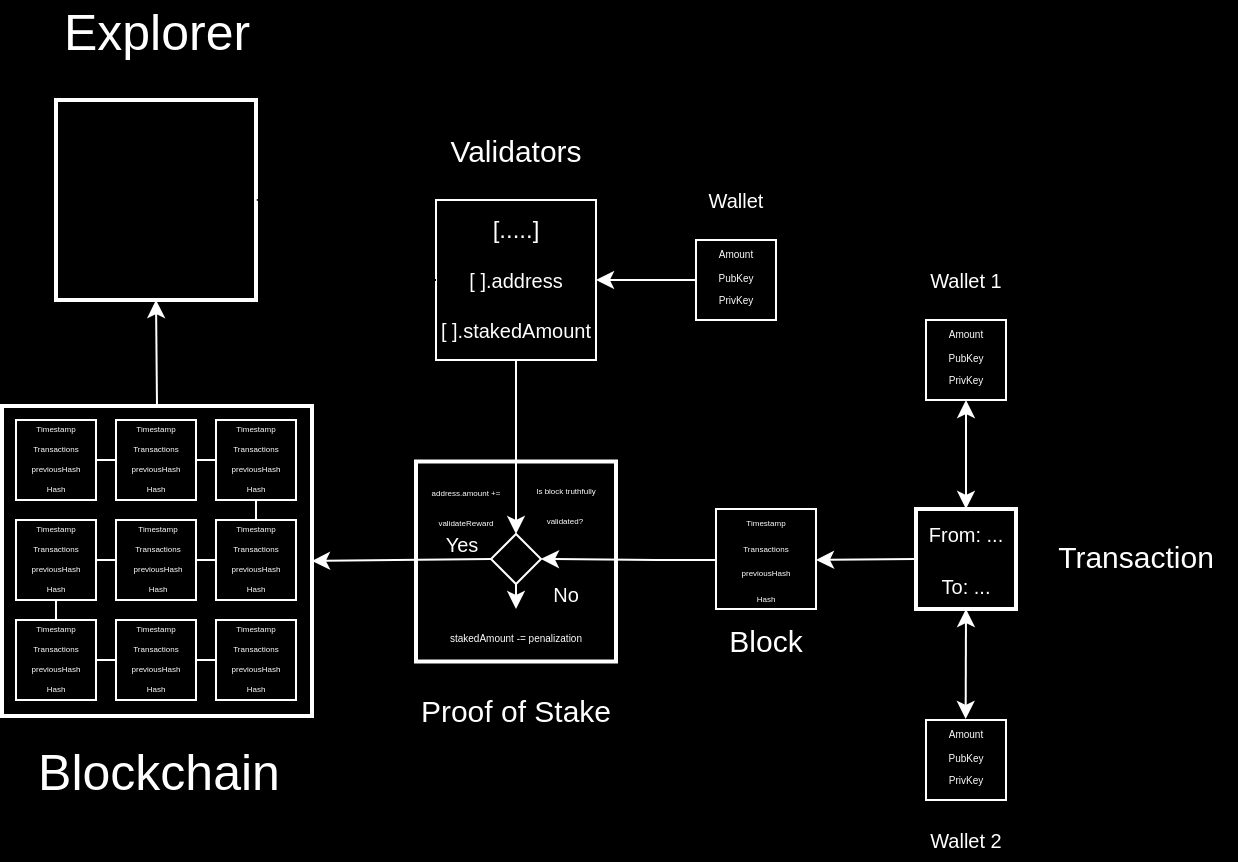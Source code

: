 <mxfile version="24.4.3" type="github">
  <diagram name="Stránka-1" id="s3hBo5GiVauqnpyUISQr">
    <mxGraphModel dx="1188" dy="654" grid="1" gridSize="10" guides="1" tooltips="1" connect="1" arrows="1" fold="1" page="1" pageScale="1" pageWidth="1500" pageHeight="1500" background="#000000" math="0" shadow="0">
      <root>
        <mxCell id="0" />
        <mxCell id="1" parent="0" />
        <mxCell id="VWce3QYt1jWBbTMA_Xj5-55" value="" style="group;strokeWidth=1;" parent="1" vertex="1" connectable="0">
          <mxGeometry x="673" y="673" width="155" height="155" as="geometry" />
        </mxCell>
        <mxCell id="5ftyIihU0jtAtuSoUZJ_-14" value="" style="whiteSpace=wrap;html=1;aspect=fixed;fillColor=#000000;strokeColor=#FFFFFF;strokeWidth=2;" parent="VWce3QYt1jWBbTMA_Xj5-55" vertex="1">
          <mxGeometry width="155" height="155" as="geometry" />
        </mxCell>
        <mxCell id="5ftyIihU0jtAtuSoUZJ_-15" value="" style="whiteSpace=wrap;html=1;aspect=fixed;fillColor=#000000;strokeColor=#FFFFFF;" parent="VWce3QYt1jWBbTMA_Xj5-55" vertex="1">
          <mxGeometry x="7" y="7" width="40" height="40" as="geometry" />
        </mxCell>
        <mxCell id="5ftyIihU0jtAtuSoUZJ_-16" value="" style="whiteSpace=wrap;html=1;aspect=fixed;fillColor=#000000;strokeColor=#FFFFFF;" parent="VWce3QYt1jWBbTMA_Xj5-55" vertex="1">
          <mxGeometry x="57" y="7" width="40" height="40" as="geometry" />
        </mxCell>
        <mxCell id="5ftyIihU0jtAtuSoUZJ_-17" value="" style="whiteSpace=wrap;html=1;aspect=fixed;fillColor=#000000;strokeColor=#FFFFFF;" parent="VWce3QYt1jWBbTMA_Xj5-55" vertex="1">
          <mxGeometry x="107" y="7" width="40" height="40" as="geometry" />
        </mxCell>
        <mxCell id="5ftyIihU0jtAtuSoUZJ_-18" value="" style="whiteSpace=wrap;html=1;aspect=fixed;fillColor=#000000;strokeColor=#FFFFFF;" parent="VWce3QYt1jWBbTMA_Xj5-55" vertex="1">
          <mxGeometry x="7" y="57" width="40" height="40" as="geometry" />
        </mxCell>
        <mxCell id="5ftyIihU0jtAtuSoUZJ_-19" value="" style="whiteSpace=wrap;html=1;aspect=fixed;fillColor=#000000;strokeColor=#FFFFFF;" parent="VWce3QYt1jWBbTMA_Xj5-55" vertex="1">
          <mxGeometry x="57" y="57" width="40" height="40" as="geometry" />
        </mxCell>
        <mxCell id="5ftyIihU0jtAtuSoUZJ_-20" value="" style="whiteSpace=wrap;html=1;aspect=fixed;fillColor=#000000;strokeColor=#FFFFFF;" parent="VWce3QYt1jWBbTMA_Xj5-55" vertex="1">
          <mxGeometry x="107" y="57" width="40" height="40" as="geometry" />
        </mxCell>
        <mxCell id="5ftyIihU0jtAtuSoUZJ_-21" value="" style="whiteSpace=wrap;html=1;aspect=fixed;fillColor=#000000;strokeColor=#FFFFFF;" parent="VWce3QYt1jWBbTMA_Xj5-55" vertex="1">
          <mxGeometry x="7" y="107" width="40" height="40" as="geometry" />
        </mxCell>
        <mxCell id="5ftyIihU0jtAtuSoUZJ_-22" value="" style="whiteSpace=wrap;html=1;aspect=fixed;fillColor=#000000;strokeColor=#FFFFFF;" parent="VWce3QYt1jWBbTMA_Xj5-55" vertex="1">
          <mxGeometry x="57" y="107" width="40" height="40" as="geometry" />
        </mxCell>
        <mxCell id="5ftyIihU0jtAtuSoUZJ_-23" value="" style="whiteSpace=wrap;html=1;aspect=fixed;fillColor=#000000;strokeColor=#FFFFFF;" parent="VWce3QYt1jWBbTMA_Xj5-55" vertex="1">
          <mxGeometry x="107" y="107" width="40" height="40" as="geometry" />
        </mxCell>
        <mxCell id="5ftyIihU0jtAtuSoUZJ_-24" value="" style="endArrow=none;html=1;rounded=0;strokeColor=#FFFFFF;entryX=0;entryY=0.5;entryDx=0;entryDy=0;exitX=1;exitY=0.5;exitDx=0;exitDy=0;" parent="VWce3QYt1jWBbTMA_Xj5-55" source="5ftyIihU0jtAtuSoUZJ_-18" target="5ftyIihU0jtAtuSoUZJ_-19" edge="1">
          <mxGeometry width="50" height="50" relative="1" as="geometry">
            <mxPoint x="27" y="87" as="sourcePoint" />
            <mxPoint x="77" y="37" as="targetPoint" />
          </mxGeometry>
        </mxCell>
        <mxCell id="5ftyIihU0jtAtuSoUZJ_-26" value="" style="endArrow=none;html=1;rounded=0;entryX=1;entryY=0.5;entryDx=0;entryDy=0;exitX=0;exitY=0.5;exitDx=0;exitDy=0;strokeColor=#FFFFFF;" parent="VWce3QYt1jWBbTMA_Xj5-55" source="5ftyIihU0jtAtuSoUZJ_-16" target="5ftyIihU0jtAtuSoUZJ_-15" edge="1">
          <mxGeometry width="50" height="50" relative="1" as="geometry">
            <mxPoint x="27" y="97" as="sourcePoint" />
            <mxPoint x="77" y="47" as="targetPoint" />
          </mxGeometry>
        </mxCell>
        <mxCell id="5ftyIihU0jtAtuSoUZJ_-27" value="" style="endArrow=none;html=1;rounded=0;entryX=1;entryY=0.5;entryDx=0;entryDy=0;exitX=0;exitY=0.5;exitDx=0;exitDy=0;strokeColor=#FFFFFF;" parent="VWce3QYt1jWBbTMA_Xj5-55" source="5ftyIihU0jtAtuSoUZJ_-17" target="5ftyIihU0jtAtuSoUZJ_-16" edge="1">
          <mxGeometry width="50" height="50" relative="1" as="geometry">
            <mxPoint x="27" y="67" as="sourcePoint" />
            <mxPoint x="77" y="17" as="targetPoint" />
          </mxGeometry>
        </mxCell>
        <mxCell id="5ftyIihU0jtAtuSoUZJ_-28" value="" style="endArrow=none;html=1;rounded=0;entryX=0.5;entryY=1;entryDx=0;entryDy=0;exitX=0.5;exitY=0;exitDx=0;exitDy=0;strokeColor=#FFFFFF;" parent="VWce3QYt1jWBbTMA_Xj5-55" source="5ftyIihU0jtAtuSoUZJ_-20" target="5ftyIihU0jtAtuSoUZJ_-17" edge="1">
          <mxGeometry width="50" height="50" relative="1" as="geometry">
            <mxPoint x="27" y="87" as="sourcePoint" />
            <mxPoint x="77" y="37" as="targetPoint" />
          </mxGeometry>
        </mxCell>
        <mxCell id="5ftyIihU0jtAtuSoUZJ_-29" value="" style="endArrow=none;html=1;rounded=0;entryX=0;entryY=0.5;entryDx=0;entryDy=0;exitX=1;exitY=0.5;exitDx=0;exitDy=0;strokeColor=#FFFFFF;" parent="VWce3QYt1jWBbTMA_Xj5-55" source="5ftyIihU0jtAtuSoUZJ_-19" target="5ftyIihU0jtAtuSoUZJ_-20" edge="1">
          <mxGeometry width="50" height="50" relative="1" as="geometry">
            <mxPoint x="27" y="87" as="sourcePoint" />
            <mxPoint x="77" y="37" as="targetPoint" />
          </mxGeometry>
        </mxCell>
        <mxCell id="5ftyIihU0jtAtuSoUZJ_-30" value="" style="endArrow=none;html=1;rounded=0;entryX=0.5;entryY=1;entryDx=0;entryDy=0;strokeColor=#FFFFFF;" parent="VWce3QYt1jWBbTMA_Xj5-55" target="5ftyIihU0jtAtuSoUZJ_-18" edge="1">
          <mxGeometry width="50" height="50" relative="1" as="geometry">
            <mxPoint x="27" y="107" as="sourcePoint" />
            <mxPoint x="77" y="67" as="targetPoint" />
          </mxGeometry>
        </mxCell>
        <mxCell id="5ftyIihU0jtAtuSoUZJ_-31" value="" style="endArrow=none;html=1;rounded=0;strokeColor=#FFFFFF;exitX=1;exitY=0.5;exitDx=0;exitDy=0;entryX=0;entryY=0.5;entryDx=0;entryDy=0;" parent="VWce3QYt1jWBbTMA_Xj5-55" source="5ftyIihU0jtAtuSoUZJ_-21" target="5ftyIihU0jtAtuSoUZJ_-22" edge="1">
          <mxGeometry width="50" height="50" relative="1" as="geometry">
            <mxPoint x="27" y="117" as="sourcePoint" />
            <mxPoint x="77" y="67" as="targetPoint" />
          </mxGeometry>
        </mxCell>
        <mxCell id="5ftyIihU0jtAtuSoUZJ_-32" value="" style="endArrow=none;html=1;rounded=0;strokeColor=#FFFFFF;exitX=1;exitY=0.5;exitDx=0;exitDy=0;entryX=0;entryY=0.5;entryDx=0;entryDy=0;" parent="VWce3QYt1jWBbTMA_Xj5-55" source="5ftyIihU0jtAtuSoUZJ_-22" target="5ftyIihU0jtAtuSoUZJ_-23" edge="1">
          <mxGeometry width="50" height="50" relative="1" as="geometry">
            <mxPoint x="27" y="117" as="sourcePoint" />
            <mxPoint x="77" y="67" as="targetPoint" />
          </mxGeometry>
        </mxCell>
        <mxCell id="VWce3QYt1jWBbTMA_Xj5-1" value="&lt;font style=&quot;font-size: 4px;&quot;&gt;Timestamp&lt;/font&gt;" style="text;strokeColor=none;align=center;fillColor=none;html=1;verticalAlign=bottom;whiteSpace=wrap;rounded=0;fontColor=#FFFFFF;horizontal=1;spacingTop=0;textShadow=0;labelBorderColor=none;fontSize=4;" parent="VWce3QYt1jWBbTMA_Xj5-55" vertex="1">
          <mxGeometry x="7" y="7" width="40" height="10" as="geometry" />
        </mxCell>
        <mxCell id="VWce3QYt1jWBbTMA_Xj5-2" value="&lt;font style=&quot;font-size: 4px;&quot;&gt;Transactions&lt;/font&gt;" style="text;strokeColor=none;align=center;fillColor=none;html=1;verticalAlign=bottom;whiteSpace=wrap;rounded=0;fontColor=#FFFFFF;fontSize=4;" parent="VWce3QYt1jWBbTMA_Xj5-55" vertex="1">
          <mxGeometry x="7" y="17" width="40" height="10" as="geometry" />
        </mxCell>
        <mxCell id="VWce3QYt1jWBbTMA_Xj5-3" value="&lt;font style=&quot;font-size: 4px;&quot;&gt;previousHash&lt;/font&gt;" style="text;strokeColor=none;align=center;fillColor=none;html=1;verticalAlign=bottom;whiteSpace=wrap;rounded=0;fontColor=#FFFFFF;fontSize=4;" parent="VWce3QYt1jWBbTMA_Xj5-55" vertex="1">
          <mxGeometry x="7" y="27" width="40" height="10" as="geometry" />
        </mxCell>
        <mxCell id="VWce3QYt1jWBbTMA_Xj5-5" value="&lt;font style=&quot;font-size: 4px;&quot;&gt;Hash&lt;/font&gt;" style="text;strokeColor=none;align=center;fillColor=none;html=1;verticalAlign=bottom;whiteSpace=wrap;rounded=0;fontColor=#FFFFFF;fontSize=4;" parent="VWce3QYt1jWBbTMA_Xj5-55" vertex="1">
          <mxGeometry x="7" y="37" width="40" height="10" as="geometry" />
        </mxCell>
        <mxCell id="VWce3QYt1jWBbTMA_Xj5-22" value="&lt;font style=&quot;font-size: 4px;&quot;&gt;previousHash&lt;/font&gt;" style="text;strokeColor=none;align=center;fillColor=none;html=1;verticalAlign=bottom;whiteSpace=wrap;rounded=0;fontColor=#FFFFFF;fontSize=4;" parent="VWce3QYt1jWBbTMA_Xj5-55" vertex="1">
          <mxGeometry x="57" y="27" width="40" height="10" as="geometry" />
        </mxCell>
        <mxCell id="VWce3QYt1jWBbTMA_Xj5-23" value="&lt;font style=&quot;font-size: 4px;&quot;&gt;Hash&lt;/font&gt;" style="text;strokeColor=none;align=center;fillColor=none;html=1;verticalAlign=bottom;whiteSpace=wrap;rounded=0;fontColor=#FFFFFF;fontSize=4;" parent="VWce3QYt1jWBbTMA_Xj5-55" vertex="1">
          <mxGeometry x="57" y="37" width="40" height="10" as="geometry" />
        </mxCell>
        <mxCell id="VWce3QYt1jWBbTMA_Xj5-24" value="&lt;font style=&quot;font-size: 4px;&quot;&gt;Transactions&lt;/font&gt;" style="text;strokeColor=none;align=center;fillColor=none;html=1;verticalAlign=bottom;whiteSpace=wrap;rounded=0;fontColor=#FFFFFF;fontSize=4;" parent="VWce3QYt1jWBbTMA_Xj5-55" vertex="1">
          <mxGeometry x="57" y="17" width="40" height="10" as="geometry" />
        </mxCell>
        <mxCell id="VWce3QYt1jWBbTMA_Xj5-25" value="&lt;font style=&quot;font-size: 4px;&quot;&gt;Timestamp&lt;/font&gt;" style="text;strokeColor=none;align=center;fillColor=none;html=1;verticalAlign=bottom;whiteSpace=wrap;rounded=0;fontColor=#FFFFFF;horizontal=1;spacingTop=0;textShadow=0;labelBorderColor=none;fontSize=4;" parent="VWce3QYt1jWBbTMA_Xj5-55" vertex="1">
          <mxGeometry x="57" y="7" width="40" height="10" as="geometry" />
        </mxCell>
        <mxCell id="VWce3QYt1jWBbTMA_Xj5-26" value="&lt;font style=&quot;font-size: 4px;&quot;&gt;previousHash&lt;/font&gt;" style="text;strokeColor=none;align=center;fillColor=none;html=1;verticalAlign=bottom;whiteSpace=wrap;rounded=0;fontColor=#FFFFFF;fontSize=4;" parent="VWce3QYt1jWBbTMA_Xj5-55" vertex="1">
          <mxGeometry x="107" y="27" width="40" height="10" as="geometry" />
        </mxCell>
        <mxCell id="VWce3QYt1jWBbTMA_Xj5-27" value="&lt;font style=&quot;font-size: 4px;&quot;&gt;Hash&lt;/font&gt;" style="text;strokeColor=none;align=center;fillColor=none;html=1;verticalAlign=bottom;whiteSpace=wrap;rounded=0;fontColor=#FFFFFF;fontSize=4;" parent="VWce3QYt1jWBbTMA_Xj5-55" vertex="1">
          <mxGeometry x="107" y="37" width="40" height="10" as="geometry" />
        </mxCell>
        <mxCell id="VWce3QYt1jWBbTMA_Xj5-28" value="&lt;font style=&quot;font-size: 4px;&quot;&gt;Transactions&lt;/font&gt;" style="text;strokeColor=none;align=center;fillColor=none;html=1;verticalAlign=bottom;whiteSpace=wrap;rounded=0;fontColor=#FFFFFF;fontSize=4;" parent="VWce3QYt1jWBbTMA_Xj5-55" vertex="1">
          <mxGeometry x="107" y="17" width="40" height="10" as="geometry" />
        </mxCell>
        <mxCell id="VWce3QYt1jWBbTMA_Xj5-29" value="&lt;font style=&quot;font-size: 4px;&quot;&gt;Timestamp&lt;/font&gt;" style="text;strokeColor=none;align=center;fillColor=none;html=1;verticalAlign=bottom;whiteSpace=wrap;rounded=0;fontColor=#FFFFFF;horizontal=1;spacingTop=0;textShadow=0;labelBorderColor=none;fontSize=4;" parent="VWce3QYt1jWBbTMA_Xj5-55" vertex="1">
          <mxGeometry x="107" y="7" width="40" height="10" as="geometry" />
        </mxCell>
        <mxCell id="VWce3QYt1jWBbTMA_Xj5-30" value="&lt;font style=&quot;font-size: 4px;&quot;&gt;previousHash&lt;/font&gt;" style="text;strokeColor=none;align=center;fillColor=none;html=1;verticalAlign=bottom;whiteSpace=wrap;rounded=0;fontColor=#FFFFFF;fontSize=4;" parent="VWce3QYt1jWBbTMA_Xj5-55" vertex="1">
          <mxGeometry x="107" y="77" width="40" height="10" as="geometry" />
        </mxCell>
        <mxCell id="VWce3QYt1jWBbTMA_Xj5-31" value="&lt;font style=&quot;font-size: 4px;&quot;&gt;Hash&lt;/font&gt;" style="text;strokeColor=none;align=center;fillColor=none;html=1;verticalAlign=bottom;whiteSpace=wrap;rounded=0;fontColor=#FFFFFF;fontSize=4;" parent="VWce3QYt1jWBbTMA_Xj5-55" vertex="1">
          <mxGeometry x="107" y="87" width="40" height="10" as="geometry" />
        </mxCell>
        <mxCell id="VWce3QYt1jWBbTMA_Xj5-32" value="&lt;font style=&quot;font-size: 4px;&quot;&gt;Transactions&lt;/font&gt;" style="text;strokeColor=none;align=center;fillColor=none;html=1;verticalAlign=bottom;whiteSpace=wrap;rounded=0;fontColor=#FFFFFF;fontSize=4;" parent="VWce3QYt1jWBbTMA_Xj5-55" vertex="1">
          <mxGeometry x="107" y="67" width="40" height="10" as="geometry" />
        </mxCell>
        <mxCell id="VWce3QYt1jWBbTMA_Xj5-33" value="&lt;font style=&quot;font-size: 4px;&quot;&gt;Timestamp&lt;/font&gt;" style="text;strokeColor=none;align=center;fillColor=none;html=1;verticalAlign=bottom;whiteSpace=wrap;rounded=0;fontColor=#FFFFFF;horizontal=1;spacingTop=0;textShadow=0;labelBorderColor=none;fontSize=4;" parent="VWce3QYt1jWBbTMA_Xj5-55" vertex="1">
          <mxGeometry x="107" y="57" width="40" height="10" as="geometry" />
        </mxCell>
        <mxCell id="VWce3QYt1jWBbTMA_Xj5-34" value="&lt;font style=&quot;font-size: 4px;&quot;&gt;previousHash&lt;/font&gt;" style="text;strokeColor=none;align=center;fillColor=none;html=1;verticalAlign=bottom;whiteSpace=wrap;rounded=0;fontColor=#FFFFFF;fontSize=4;" parent="VWce3QYt1jWBbTMA_Xj5-55" vertex="1">
          <mxGeometry x="57.5" y="77" width="40" height="10" as="geometry" />
        </mxCell>
        <mxCell id="VWce3QYt1jWBbTMA_Xj5-35" value="&lt;font style=&quot;font-size: 4px;&quot;&gt;Hash&lt;/font&gt;" style="text;strokeColor=none;align=center;fillColor=none;html=1;verticalAlign=bottom;whiteSpace=wrap;rounded=0;fontColor=#FFFFFF;fontSize=4;" parent="VWce3QYt1jWBbTMA_Xj5-55" vertex="1">
          <mxGeometry x="57.5" y="87" width="40" height="10" as="geometry" />
        </mxCell>
        <mxCell id="VWce3QYt1jWBbTMA_Xj5-36" value="&lt;font style=&quot;font-size: 4px;&quot;&gt;Transactions&lt;/font&gt;" style="text;strokeColor=none;align=center;fillColor=none;html=1;verticalAlign=bottom;whiteSpace=wrap;rounded=0;fontColor=#FFFFFF;fontSize=4;" parent="VWce3QYt1jWBbTMA_Xj5-55" vertex="1">
          <mxGeometry x="57.5" y="67" width="40" height="10" as="geometry" />
        </mxCell>
        <mxCell id="VWce3QYt1jWBbTMA_Xj5-37" value="&lt;font style=&quot;font-size: 4px;&quot;&gt;Timestamp&lt;/font&gt;" style="text;strokeColor=none;align=center;fillColor=none;html=1;verticalAlign=bottom;whiteSpace=wrap;rounded=0;fontColor=#FFFFFF;horizontal=1;spacingTop=0;textShadow=0;labelBorderColor=none;fontSize=4;" parent="VWce3QYt1jWBbTMA_Xj5-55" vertex="1">
          <mxGeometry x="57.5" y="57" width="40" height="10" as="geometry" />
        </mxCell>
        <mxCell id="VWce3QYt1jWBbTMA_Xj5-38" value="&lt;font style=&quot;font-size: 4px;&quot;&gt;previousHash&lt;/font&gt;" style="text;strokeColor=none;align=center;fillColor=none;html=1;verticalAlign=bottom;whiteSpace=wrap;rounded=0;fontColor=#FFFFFF;fontSize=4;" parent="VWce3QYt1jWBbTMA_Xj5-55" vertex="1">
          <mxGeometry x="7" y="77" width="40" height="10" as="geometry" />
        </mxCell>
        <mxCell id="VWce3QYt1jWBbTMA_Xj5-39" value="&lt;font style=&quot;font-size: 4px;&quot;&gt;Hash&lt;/font&gt;" style="text;strokeColor=none;align=center;fillColor=none;html=1;verticalAlign=bottom;whiteSpace=wrap;rounded=0;fontColor=#FFFFFF;fontSize=4;" parent="VWce3QYt1jWBbTMA_Xj5-55" vertex="1">
          <mxGeometry x="7" y="87" width="40" height="10" as="geometry" />
        </mxCell>
        <mxCell id="VWce3QYt1jWBbTMA_Xj5-40" value="&lt;font style=&quot;font-size: 4px;&quot;&gt;Transactions&lt;/font&gt;" style="text;strokeColor=none;align=center;fillColor=none;html=1;verticalAlign=bottom;whiteSpace=wrap;rounded=0;fontColor=#FFFFFF;fontSize=4;" parent="VWce3QYt1jWBbTMA_Xj5-55" vertex="1">
          <mxGeometry x="7" y="67" width="40" height="10" as="geometry" />
        </mxCell>
        <mxCell id="VWce3QYt1jWBbTMA_Xj5-41" value="&lt;font style=&quot;font-size: 4px;&quot;&gt;Timestamp&lt;/font&gt;" style="text;strokeColor=none;align=center;fillColor=none;html=1;verticalAlign=bottom;whiteSpace=wrap;rounded=0;fontColor=#FFFFFF;horizontal=1;spacingTop=0;textShadow=0;labelBorderColor=none;fontSize=4;" parent="VWce3QYt1jWBbTMA_Xj5-55" vertex="1">
          <mxGeometry x="7" y="57" width="40" height="10" as="geometry" />
        </mxCell>
        <mxCell id="VWce3QYt1jWBbTMA_Xj5-42" value="&lt;font style=&quot;font-size: 4px;&quot;&gt;previousHash&lt;/font&gt;" style="text;strokeColor=none;align=center;fillColor=none;html=1;verticalAlign=bottom;whiteSpace=wrap;rounded=0;fontColor=#FFFFFF;fontSize=4;" parent="VWce3QYt1jWBbTMA_Xj5-55" vertex="1">
          <mxGeometry x="7" y="127" width="40" height="10" as="geometry" />
        </mxCell>
        <mxCell id="VWce3QYt1jWBbTMA_Xj5-43" value="&lt;font style=&quot;font-size: 4px;&quot;&gt;Hash&lt;/font&gt;" style="text;strokeColor=none;align=center;fillColor=none;html=1;verticalAlign=bottom;whiteSpace=wrap;rounded=0;fontColor=#FFFFFF;fontSize=4;" parent="VWce3QYt1jWBbTMA_Xj5-55" vertex="1">
          <mxGeometry x="7" y="137" width="40" height="10" as="geometry" />
        </mxCell>
        <mxCell id="VWce3QYt1jWBbTMA_Xj5-44" value="&lt;font style=&quot;font-size: 4px;&quot;&gt;Transactions&lt;/font&gt;" style="text;strokeColor=none;align=center;fillColor=none;html=1;verticalAlign=bottom;whiteSpace=wrap;rounded=0;fontColor=#FFFFFF;fontSize=4;" parent="VWce3QYt1jWBbTMA_Xj5-55" vertex="1">
          <mxGeometry x="7" y="117" width="40" height="10" as="geometry" />
        </mxCell>
        <mxCell id="VWce3QYt1jWBbTMA_Xj5-45" value="&lt;font style=&quot;font-size: 4px;&quot;&gt;Timestamp&lt;/font&gt;" style="text;strokeColor=none;align=center;fillColor=none;html=1;verticalAlign=bottom;whiteSpace=wrap;rounded=0;fontColor=#FFFFFF;horizontal=1;spacingTop=0;textShadow=0;labelBorderColor=none;fontSize=4;" parent="VWce3QYt1jWBbTMA_Xj5-55" vertex="1">
          <mxGeometry x="7" y="107" width="40" height="10" as="geometry" />
        </mxCell>
        <mxCell id="VWce3QYt1jWBbTMA_Xj5-46" value="&lt;font style=&quot;font-size: 4px;&quot;&gt;previousHash&lt;/font&gt;" style="text;strokeColor=none;align=center;fillColor=none;html=1;verticalAlign=bottom;whiteSpace=wrap;rounded=0;fontColor=#FFFFFF;fontSize=4;" parent="VWce3QYt1jWBbTMA_Xj5-55" vertex="1">
          <mxGeometry x="57" y="127" width="40" height="10" as="geometry" />
        </mxCell>
        <mxCell id="VWce3QYt1jWBbTMA_Xj5-47" value="&lt;font style=&quot;font-size: 4px;&quot;&gt;Hash&lt;/font&gt;" style="text;strokeColor=none;align=center;fillColor=none;html=1;verticalAlign=bottom;whiteSpace=wrap;rounded=0;fontColor=#FFFFFF;fontSize=4;" parent="VWce3QYt1jWBbTMA_Xj5-55" vertex="1">
          <mxGeometry x="57" y="137" width="40" height="10" as="geometry" />
        </mxCell>
        <mxCell id="VWce3QYt1jWBbTMA_Xj5-48" value="&lt;font style=&quot;font-size: 4px;&quot;&gt;Transactions&lt;/font&gt;" style="text;strokeColor=none;align=center;fillColor=none;html=1;verticalAlign=bottom;whiteSpace=wrap;rounded=0;fontColor=#FFFFFF;fontSize=4;" parent="VWce3QYt1jWBbTMA_Xj5-55" vertex="1">
          <mxGeometry x="57" y="117" width="40" height="10" as="geometry" />
        </mxCell>
        <mxCell id="VWce3QYt1jWBbTMA_Xj5-49" value="&lt;font style=&quot;font-size: 4px;&quot;&gt;Timestamp&lt;/font&gt;" style="text;strokeColor=none;align=center;fillColor=none;html=1;verticalAlign=bottom;whiteSpace=wrap;rounded=0;fontColor=#FFFFFF;horizontal=1;spacingTop=0;textShadow=0;labelBorderColor=none;fontSize=4;" parent="VWce3QYt1jWBbTMA_Xj5-55" vertex="1">
          <mxGeometry x="57" y="107" width="40" height="10" as="geometry" />
        </mxCell>
        <mxCell id="VWce3QYt1jWBbTMA_Xj5-50" value="&lt;font style=&quot;font-size: 4px;&quot;&gt;previousHash&lt;/font&gt;" style="text;strokeColor=none;align=center;fillColor=none;html=1;verticalAlign=bottom;whiteSpace=wrap;rounded=0;fontColor=#FFFFFF;fontSize=4;" parent="VWce3QYt1jWBbTMA_Xj5-55" vertex="1">
          <mxGeometry x="107" y="127" width="40" height="10" as="geometry" />
        </mxCell>
        <mxCell id="VWce3QYt1jWBbTMA_Xj5-51" value="&lt;font style=&quot;font-size: 4px;&quot;&gt;Hash&lt;/font&gt;" style="text;strokeColor=none;align=center;fillColor=none;html=1;verticalAlign=bottom;whiteSpace=wrap;rounded=0;fontColor=#FFFFFF;fontSize=4;" parent="VWce3QYt1jWBbTMA_Xj5-55" vertex="1">
          <mxGeometry x="107" y="137" width="40" height="10" as="geometry" />
        </mxCell>
        <mxCell id="VWce3QYt1jWBbTMA_Xj5-52" value="&lt;font style=&quot;font-size: 4px;&quot;&gt;Transactions&lt;/font&gt;" style="text;strokeColor=none;align=center;fillColor=none;html=1;verticalAlign=bottom;whiteSpace=wrap;rounded=0;fontColor=#FFFFFF;fontSize=4;" parent="VWce3QYt1jWBbTMA_Xj5-55" vertex="1">
          <mxGeometry x="107" y="117" width="40" height="10" as="geometry" />
        </mxCell>
        <mxCell id="VWce3QYt1jWBbTMA_Xj5-53" value="&lt;font style=&quot;font-size: 4px;&quot;&gt;Timestamp&lt;/font&gt;" style="text;strokeColor=none;align=center;fillColor=none;html=1;verticalAlign=bottom;whiteSpace=wrap;rounded=0;fontColor=#FFFFFF;horizontal=1;spacingTop=0;textShadow=0;labelBorderColor=none;fontSize=4;" parent="VWce3QYt1jWBbTMA_Xj5-55" vertex="1">
          <mxGeometry x="107" y="107" width="40" height="10" as="geometry" />
        </mxCell>
        <mxCell id="VWce3QYt1jWBbTMA_Xj5-90" value="" style="edgeStyle=orthogonalEdgeStyle;rounded=0;orthogonalLoop=1;jettySize=auto;html=1;" parent="1" source="VWce3QYt1jWBbTMA_Xj5-58" target="VWce3QYt1jWBbTMA_Xj5-79" edge="1">
          <mxGeometry relative="1" as="geometry" />
        </mxCell>
        <mxCell id="VWce3QYt1jWBbTMA_Xj5-58" value="" style="whiteSpace=wrap;html=1;aspect=fixed;fillColor=#000000;strokeColor=#FFFFFF;strokeWidth=2;" parent="1" vertex="1">
          <mxGeometry x="880" y="700.75" width="100" height="100" as="geometry" />
        </mxCell>
        <mxCell id="VWce3QYt1jWBbTMA_Xj5-59" value="&lt;font style=&quot;font-size: 25px;&quot; color=&quot;#ffffff&quot;&gt;Blockchain&lt;/font&gt;" style="text;strokeColor=none;align=center;fillColor=none;html=1;verticalAlign=middle;whiteSpace=wrap;rounded=0;" parent="1" vertex="1">
          <mxGeometry x="673" y="840" width="157" height="30" as="geometry" />
        </mxCell>
        <mxCell id="VWce3QYt1jWBbTMA_Xj5-60" value="&lt;font style=&quot;font-size: 15px;&quot; color=&quot;#ffffff&quot;&gt;Proof of Stake&lt;/font&gt;" style="text;strokeColor=none;align=center;fillColor=none;html=1;verticalAlign=middle;whiteSpace=wrap;rounded=0;" parent="1" vertex="1">
          <mxGeometry x="880" y="810" width="100" height="30" as="geometry" />
        </mxCell>
        <mxCell id="VWce3QYt1jWBbTMA_Xj5-66" value="" style="group;strokeWidth=1;strokeColor=none;" parent="1" vertex="1" connectable="0">
          <mxGeometry x="1030" y="724.5" width="50" height="50" as="geometry" />
        </mxCell>
        <mxCell id="VWce3QYt1jWBbTMA_Xj5-65" value="" style="whiteSpace=wrap;html=1;aspect=fixed;fillColor=#000000;strokeColor=#FFFFFF;" parent="VWce3QYt1jWBbTMA_Xj5-66" vertex="1">
          <mxGeometry width="50" height="50" as="geometry" />
        </mxCell>
        <mxCell id="VWce3QYt1jWBbTMA_Xj5-61" value="&lt;font style=&quot;font-size: 4px;&quot;&gt;previousHash&lt;/font&gt;" style="text;strokeColor=none;align=center;fillColor=none;html=1;verticalAlign=bottom;whiteSpace=wrap;rounded=0;fontColor=#FFFFFF;fontSize=4;" parent="VWce3QYt1jWBbTMA_Xj5-66" vertex="1">
          <mxGeometry y="25" width="50" height="12.5" as="geometry" />
        </mxCell>
        <mxCell id="VWce3QYt1jWBbTMA_Xj5-64" value="&lt;font style=&quot;font-size: 4px;&quot;&gt;Timestamp&lt;/font&gt;" style="text;strokeColor=none;align=center;fillColor=none;html=1;verticalAlign=bottom;whiteSpace=wrap;rounded=0;fontColor=#FFFFFF;horizontal=1;spacingTop=0;textShadow=0;labelBorderColor=none;fontSize=4;" parent="VWce3QYt1jWBbTMA_Xj5-66" vertex="1">
          <mxGeometry width="50" height="12.5" as="geometry" />
        </mxCell>
        <mxCell id="VWce3QYt1jWBbTMA_Xj5-63" value="&lt;font style=&quot;font-size: 4px;&quot;&gt;Transactions&lt;/font&gt;" style="text;strokeColor=none;align=center;fillColor=none;html=1;verticalAlign=bottom;whiteSpace=wrap;rounded=0;fontColor=#FFFFFF;fontSize=4;" parent="VWce3QYt1jWBbTMA_Xj5-66" vertex="1">
          <mxGeometry y="13" width="50" height="12.5" as="geometry" />
        </mxCell>
        <mxCell id="VWce3QYt1jWBbTMA_Xj5-62" value="&lt;font style=&quot;font-size: 4px;&quot;&gt;Hash&lt;/font&gt;" style="text;strokeColor=none;align=center;fillColor=none;html=1;verticalAlign=bottom;whiteSpace=wrap;rounded=0;fontColor=#FFFFFF;fontSize=4;" parent="VWce3QYt1jWBbTMA_Xj5-66" vertex="1">
          <mxGeometry y="37.5" width="50" height="12.5" as="geometry" />
        </mxCell>
        <mxCell id="VWce3QYt1jWBbTMA_Xj5-70" value="" style="endArrow=classic;html=1;rounded=0;strokeColor=#FFFFFF;entryX=1;entryY=0.5;entryDx=0;entryDy=0;entryPerimeter=0;" parent="1" target="VWce3QYt1jWBbTMA_Xj5-80" edge="1">
          <mxGeometry width="50" height="50" relative="1" as="geometry">
            <mxPoint x="1030" y="750" as="sourcePoint" />
            <mxPoint x="990" y="750" as="targetPoint" />
            <Array as="points">
              <mxPoint x="1000" y="750" />
            </Array>
          </mxGeometry>
        </mxCell>
        <mxCell id="VWce3QYt1jWBbTMA_Xj5-73" value="&lt;font style=&quot;font-size: 15px;&quot; color=&quot;#ffffff&quot;&gt;Block&lt;/font&gt;" style="text;strokeColor=none;align=center;fillColor=none;html=1;verticalAlign=middle;whiteSpace=wrap;rounded=0;" parent="1" vertex="1">
          <mxGeometry x="1030" y="780" width="50" height="20" as="geometry" />
        </mxCell>
        <mxCell id="VWce3QYt1jWBbTMA_Xj5-74" value="" style="endArrow=classic;html=1;rounded=0;strokeColor=#FFFFFF;entryX=0.5;entryY=0;entryDx=0;entryDy=0;entryPerimeter=0;" parent="1" target="VWce3QYt1jWBbTMA_Xj5-80" edge="1">
          <mxGeometry width="50" height="50" relative="1" as="geometry">
            <mxPoint x="930" y="650" as="sourcePoint" />
            <mxPoint x="930" y="700" as="targetPoint" />
          </mxGeometry>
        </mxCell>
        <mxCell id="VWce3QYt1jWBbTMA_Xj5-76" value="&lt;font style=&quot;font-size: 15px;&quot; color=&quot;#ffffff&quot;&gt;Validators&lt;/font&gt;" style="text;strokeColor=none;align=center;fillColor=none;html=1;verticalAlign=middle;whiteSpace=wrap;rounded=0;" parent="1" vertex="1">
          <mxGeometry x="890" y="530" width="80" height="30" as="geometry" />
        </mxCell>
        <mxCell id="VWce3QYt1jWBbTMA_Xj5-80" value="" style="strokeWidth=1;html=1;shape=mxgraph.flowchart.decision;whiteSpace=wrap;fillColor=#000000;strokeColor=#FFFFFF;" parent="1" vertex="1">
          <mxGeometry x="917.5" y="737" width="25" height="25" as="geometry" />
        </mxCell>
        <mxCell id="VWce3QYt1jWBbTMA_Xj5-92" value="" style="endArrow=classic;html=1;rounded=0;strokeColor=#FFFFFF;entryX=1;entryY=0.5;entryDx=0;entryDy=0;exitX=0;exitY=0.5;exitDx=0;exitDy=0;exitPerimeter=0;" parent="1" source="VWce3QYt1jWBbTMA_Xj5-80" target="5ftyIihU0jtAtuSoUZJ_-14" edge="1">
          <mxGeometry width="50" height="50" relative="1" as="geometry">
            <mxPoint x="880" y="790" as="sourcePoint" />
            <mxPoint x="930" y="740" as="targetPoint" />
          </mxGeometry>
        </mxCell>
        <mxCell id="VWce3QYt1jWBbTMA_Xj5-93" value="" style="group" parent="1" vertex="1" connectable="0">
          <mxGeometry x="890" y="570" width="80" height="80" as="geometry" />
        </mxCell>
        <mxCell id="VWce3QYt1jWBbTMA_Xj5-75" value="" style="whiteSpace=wrap;html=1;aspect=fixed;fillColor=#000000;strokeColor=#FFFFFF;strokeWidth=1;" parent="VWce3QYt1jWBbTMA_Xj5-93" vertex="1">
          <mxGeometry width="80" height="80" as="geometry" />
        </mxCell>
        <mxCell id="VWce3QYt1jWBbTMA_Xj5-77" value="&lt;font style=&quot;font-size: 12px;&quot; color=&quot;#ffffff&quot;&gt;[.....]&lt;/font&gt;" style="text;strokeColor=none;align=center;fillColor=none;html=1;verticalAlign=middle;whiteSpace=wrap;rounded=0;fontSize=12;" parent="VWce3QYt1jWBbTMA_Xj5-93" vertex="1">
          <mxGeometry width="80" height="30" as="geometry" />
        </mxCell>
        <mxCell id="VWce3QYt1jWBbTMA_Xj5-78" value="&lt;font style=&quot;font-size: 10px;&quot; color=&quot;#ffffff&quot;&gt;[ ].address&lt;/font&gt;" style="text;strokeColor=none;align=center;fillColor=none;html=1;verticalAlign=middle;whiteSpace=wrap;rounded=0;" parent="VWce3QYt1jWBbTMA_Xj5-93" vertex="1">
          <mxGeometry y="25" width="80" height="30" as="geometry" />
        </mxCell>
        <mxCell id="VWce3QYt1jWBbTMA_Xj5-79" value="&lt;font style=&quot;font-size: 10px;&quot; color=&quot;#ffffff&quot;&gt;[ ].stakedAmount&lt;/font&gt;" style="text;strokeColor=none;align=center;fillColor=none;html=1;verticalAlign=middle;whiteSpace=wrap;rounded=0;" parent="VWce3QYt1jWBbTMA_Xj5-93" vertex="1">
          <mxGeometry y="50" width="80" height="30" as="geometry" />
        </mxCell>
        <mxCell id="VWce3QYt1jWBbTMA_Xj5-95" value="&lt;font style=&quot;font-size: 10px;&quot; color=&quot;#ffffff&quot;&gt;Yes&lt;/font&gt;" style="text;strokeColor=none;align=center;fillColor=none;html=1;verticalAlign=middle;whiteSpace=wrap;rounded=0;" parent="1" vertex="1">
          <mxGeometry x="887.5" y="737" width="30" height="10" as="geometry" />
        </mxCell>
        <mxCell id="VWce3QYt1jWBbTMA_Xj5-96" value="&lt;font style=&quot;font-size: 10px;&quot; color=&quot;#ffffff&quot;&gt;No&lt;/font&gt;" style="text;strokeColor=none;align=center;fillColor=none;html=1;verticalAlign=middle;whiteSpace=wrap;rounded=0;" parent="1" vertex="1">
          <mxGeometry x="940" y="762" width="30" height="10" as="geometry" />
        </mxCell>
        <mxCell id="VWce3QYt1jWBbTMA_Xj5-97" value="&lt;font style=&quot;font-size: 5px;&quot; color=&quot;#ffffff&quot;&gt;stakedAmount -= penalization&lt;/font&gt;" style="text;strokeColor=none;align=center;fillColor=none;html=1;verticalAlign=middle;whiteSpace=wrap;rounded=0;" parent="1" vertex="1">
          <mxGeometry x="880" y="774.5" width="100" height="25.5" as="geometry" />
        </mxCell>
        <mxCell id="VWce3QYt1jWBbTMA_Xj5-98" value="" style="endArrow=classic;html=1;rounded=0;strokeColor=#FFFFFF;exitX=0.5;exitY=1;exitDx=0;exitDy=0;exitPerimeter=0;" parent="1" source="VWce3QYt1jWBbTMA_Xj5-80" target="VWce3QYt1jWBbTMA_Xj5-97" edge="1">
          <mxGeometry width="50" height="50" relative="1" as="geometry">
            <mxPoint x="890" y="800" as="sourcePoint" />
            <mxPoint x="940" y="750" as="targetPoint" />
          </mxGeometry>
        </mxCell>
        <mxCell id="VWce3QYt1jWBbTMA_Xj5-100" value="&lt;font style=&quot;font-size: 4px;&quot; color=&quot;#ffffff&quot;&gt;Is block truthfully validated?&amp;nbsp;&lt;/font&gt;" style="text;strokeColor=none;align=center;fillColor=none;html=1;verticalAlign=middle;whiteSpace=wrap;rounded=0;" parent="1" vertex="1">
          <mxGeometry x="930" y="700.75" width="50" height="39.25" as="geometry" />
        </mxCell>
        <mxCell id="VWce3QYt1jWBbTMA_Xj5-101" value="&lt;font style=&quot;font-size: 4px;&quot; color=&quot;#ffffff&quot;&gt;address.amount += validateReward&lt;/font&gt;" style="text;strokeColor=none;align=center;fillColor=none;html=1;verticalAlign=middle;whiteSpace=wrap;rounded=0;" parent="1" vertex="1">
          <mxGeometry x="880" y="700.75" width="50" height="40" as="geometry" />
        </mxCell>
        <mxCell id="uDfckQUDrB3kBLnj6QCH-1" value="" style="endArrow=classic;html=1;rounded=0;strokeColor=#FFFFFF;exitX=0.5;exitY=0;exitDx=0;exitDy=0;" edge="1" parent="1" source="5ftyIihU0jtAtuSoUZJ_-14">
          <mxGeometry width="50" height="50" relative="1" as="geometry">
            <mxPoint x="770" y="710" as="sourcePoint" />
            <mxPoint x="750" y="620" as="targetPoint" />
          </mxGeometry>
        </mxCell>
        <mxCell id="uDfckQUDrB3kBLnj6QCH-2" value="" style="whiteSpace=wrap;html=1;aspect=fixed;fillColor=#000000;strokeColor=#FFFFFF;strokeWidth=2;" vertex="1" parent="1">
          <mxGeometry x="700" y="520" width="100" height="100" as="geometry" />
        </mxCell>
        <mxCell id="uDfckQUDrB3kBLnj6QCH-3" value="" style="edgeStyle=orthogonalEdgeStyle;rounded=0;orthogonalLoop=1;jettySize=auto;html=1;" edge="1" parent="1" source="VWce3QYt1jWBbTMA_Xj5-78" target="uDfckQUDrB3kBLnj6QCH-2">
          <mxGeometry relative="1" as="geometry" />
        </mxCell>
        <mxCell id="uDfckQUDrB3kBLnj6QCH-4" value="" style="endArrow=classic;html=1;rounded=0;strokeColor=#FFFFFF;entryX=1;entryY=1;entryDx=0;entryDy=0;exitX=0;exitY=0.5;exitDx=0;exitDy=0;" edge="1" parent="1" source="uDfckQUDrB3kBLnj6QCH-5" target="VWce3QYt1jWBbTMA_Xj5-63">
          <mxGeometry width="50" height="50" relative="1" as="geometry">
            <mxPoint x="1130" y="750" as="sourcePoint" />
            <mxPoint x="1160" y="737" as="targetPoint" />
          </mxGeometry>
        </mxCell>
        <mxCell id="uDfckQUDrB3kBLnj6QCH-7" value="" style="endArrow=classic;startArrow=classic;html=1;rounded=0;strokeColor=#FFFFFF;entryX=0.5;entryY=1;entryDx=0;entryDy=0;exitX=0.5;exitY=0;exitDx=0;exitDy=0;" edge="1" parent="1" source="uDfckQUDrB3kBLnj6QCH-5" target="uDfckQUDrB3kBLnj6QCH-6">
          <mxGeometry width="50" height="50" relative="1" as="geometry">
            <mxPoint x="1170" y="720" as="sourcePoint" />
            <mxPoint x="1140" y="670" as="targetPoint" />
          </mxGeometry>
        </mxCell>
        <mxCell id="uDfckQUDrB3kBLnj6QCH-8" value="" style="endArrow=classic;startArrow=classic;html=1;rounded=0;strokeColor=#FFFFFF;exitX=0.5;exitY=0;exitDx=0;exitDy=0;entryX=0.5;entryY=1;entryDx=0;entryDy=0;" edge="1" parent="1" target="uDfckQUDrB3kBLnj6QCH-5">
          <mxGeometry width="50" height="50" relative="1" as="geometry">
            <mxPoint x="1154.83" y="829.5" as="sourcePoint" />
            <mxPoint x="1150" y="780" as="targetPoint" />
          </mxGeometry>
        </mxCell>
        <mxCell id="uDfckQUDrB3kBLnj6QCH-11" value="&lt;font style=&quot;font-size: 15px;&quot; color=&quot;#ffffff&quot;&gt;Transaction&lt;/font&gt;" style="text;strokeColor=none;align=center;fillColor=none;html=1;verticalAlign=middle;whiteSpace=wrap;rounded=0;" vertex="1" parent="1">
          <mxGeometry x="1190" y="737" width="100" height="22" as="geometry" />
        </mxCell>
        <mxCell id="uDfckQUDrB3kBLnj6QCH-12" value="&lt;font style=&quot;font-size: 10px;&quot; color=&quot;#ffffff&quot;&gt;Wallet 1&lt;/font&gt;" style="text;strokeColor=none;align=center;fillColor=none;html=1;verticalAlign=middle;whiteSpace=wrap;rounded=0;" vertex="1" parent="1">
          <mxGeometry x="1130" y="600" width="50" height="20" as="geometry" />
        </mxCell>
        <mxCell id="uDfckQUDrB3kBLnj6QCH-13" value="&lt;font style=&quot;font-size: 10px;&quot; color=&quot;#ffffff&quot;&gt;Wallet 2&lt;/font&gt;" style="text;strokeColor=none;align=center;fillColor=none;html=1;verticalAlign=middle;whiteSpace=wrap;rounded=0;" vertex="1" parent="1">
          <mxGeometry x="1130" y="880" width="50" height="20" as="geometry" />
        </mxCell>
        <mxCell id="uDfckQUDrB3kBLnj6QCH-20" value="" style="group" vertex="1" connectable="0" parent="1">
          <mxGeometry x="1135" y="630" width="40" height="40" as="geometry" />
        </mxCell>
        <mxCell id="uDfckQUDrB3kBLnj6QCH-6" value="" style="whiteSpace=wrap;html=1;aspect=fixed;fillColor=#000000;strokeColor=#FFFFFF;" vertex="1" parent="uDfckQUDrB3kBLnj6QCH-20">
          <mxGeometry width="40" height="40" as="geometry" />
        </mxCell>
        <mxCell id="uDfckQUDrB3kBLnj6QCH-19" value="" style="group" vertex="1" connectable="0" parent="uDfckQUDrB3kBLnj6QCH-20">
          <mxGeometry x="5" width="30" height="33.12" as="geometry" />
        </mxCell>
        <mxCell id="uDfckQUDrB3kBLnj6QCH-16" value="&lt;font style=&quot;font-size: 5px;&quot; color=&quot;#ffffff&quot;&gt;Amount&lt;/font&gt;" style="text;strokeColor=none;align=center;fillColor=none;html=1;verticalAlign=middle;whiteSpace=wrap;rounded=0;" vertex="1" parent="uDfckQUDrB3kBLnj6QCH-19">
          <mxGeometry width="30" height="10" as="geometry" />
        </mxCell>
        <mxCell id="uDfckQUDrB3kBLnj6QCH-17" value="&lt;font style=&quot;font-size: 5px;&quot; color=&quot;#ffffff&quot;&gt;PubKey&lt;/font&gt;" style="text;strokeColor=none;align=center;fillColor=none;html=1;verticalAlign=middle;whiteSpace=wrap;rounded=0;" vertex="1" parent="uDfckQUDrB3kBLnj6QCH-19">
          <mxGeometry y="13.43" width="30" height="6.25" as="geometry" />
        </mxCell>
        <mxCell id="uDfckQUDrB3kBLnj6QCH-18" value="&lt;font style=&quot;font-size: 5px;&quot; color=&quot;#ffffff&quot;&gt;PrivKey&lt;/font&gt;" style="text;strokeColor=none;align=center;fillColor=none;html=1;verticalAlign=middle;whiteSpace=wrap;rounded=0;" vertex="1" parent="uDfckQUDrB3kBLnj6QCH-19">
          <mxGeometry y="23.12" width="30" height="10" as="geometry" />
        </mxCell>
        <mxCell id="uDfckQUDrB3kBLnj6QCH-21" value="" style="group" vertex="1" connectable="0" parent="1">
          <mxGeometry x="1130" y="724.5" width="50" height="51" as="geometry" />
        </mxCell>
        <mxCell id="uDfckQUDrB3kBLnj6QCH-5" value="" style="whiteSpace=wrap;html=1;aspect=fixed;strokeColor=#FFFFFF;fillColor=#000000;strokeWidth=2;" vertex="1" parent="uDfckQUDrB3kBLnj6QCH-21">
          <mxGeometry width="50" height="50" as="geometry" />
        </mxCell>
        <mxCell id="uDfckQUDrB3kBLnj6QCH-14" value="&lt;font style=&quot;font-size: 10px;&quot; color=&quot;#ffffff&quot;&gt;From: ...&lt;/font&gt;" style="text;strokeColor=none;align=center;fillColor=none;html=1;verticalAlign=middle;whiteSpace=wrap;rounded=0;" vertex="1" parent="uDfckQUDrB3kBLnj6QCH-21">
          <mxGeometry width="50" height="25.5" as="geometry" />
        </mxCell>
        <mxCell id="uDfckQUDrB3kBLnj6QCH-15" value="&lt;font style=&quot;font-size: 10px;&quot; color=&quot;#ffffff&quot;&gt;To: ...&lt;/font&gt;" style="text;strokeColor=none;align=center;fillColor=none;html=1;verticalAlign=middle;whiteSpace=wrap;rounded=0;" vertex="1" parent="uDfckQUDrB3kBLnj6QCH-21">
          <mxGeometry y="25.5" width="50" height="25.5" as="geometry" />
        </mxCell>
        <mxCell id="uDfckQUDrB3kBLnj6QCH-22" value="" style="group" vertex="1" connectable="0" parent="1">
          <mxGeometry x="1135" y="830" width="40" height="40" as="geometry" />
        </mxCell>
        <mxCell id="uDfckQUDrB3kBLnj6QCH-23" value="" style="whiteSpace=wrap;html=1;aspect=fixed;fillColor=#000000;strokeColor=#FFFFFF;" vertex="1" parent="uDfckQUDrB3kBLnj6QCH-22">
          <mxGeometry width="40" height="40" as="geometry" />
        </mxCell>
        <mxCell id="uDfckQUDrB3kBLnj6QCH-24" value="" style="group" vertex="1" connectable="0" parent="uDfckQUDrB3kBLnj6QCH-22">
          <mxGeometry x="5" width="30" height="33.12" as="geometry" />
        </mxCell>
        <mxCell id="uDfckQUDrB3kBLnj6QCH-25" value="&lt;font style=&quot;font-size: 5px;&quot; color=&quot;#ffffff&quot;&gt;Amount&lt;/font&gt;" style="text;strokeColor=none;align=center;fillColor=none;html=1;verticalAlign=middle;whiteSpace=wrap;rounded=0;" vertex="1" parent="uDfckQUDrB3kBLnj6QCH-24">
          <mxGeometry width="30" height="10" as="geometry" />
        </mxCell>
        <mxCell id="uDfckQUDrB3kBLnj6QCH-26" value="&lt;font style=&quot;font-size: 5px;&quot; color=&quot;#ffffff&quot;&gt;PubKey&lt;/font&gt;" style="text;strokeColor=none;align=center;fillColor=none;html=1;verticalAlign=middle;whiteSpace=wrap;rounded=0;" vertex="1" parent="uDfckQUDrB3kBLnj6QCH-24">
          <mxGeometry y="13.75" width="30" height="6.25" as="geometry" />
        </mxCell>
        <mxCell id="uDfckQUDrB3kBLnj6QCH-27" value="&lt;font style=&quot;font-size: 5px;&quot; color=&quot;#ffffff&quot;&gt;PrivKey&lt;/font&gt;" style="text;strokeColor=none;align=center;fillColor=none;html=1;verticalAlign=middle;whiteSpace=wrap;rounded=0;" vertex="1" parent="uDfckQUDrB3kBLnj6QCH-24">
          <mxGeometry y="23.12" width="30" height="10" as="geometry" />
        </mxCell>
        <mxCell id="uDfckQUDrB3kBLnj6QCH-30" value="" style="endArrow=classic;html=1;rounded=0;entryX=1;entryY=0.5;entryDx=0;entryDy=0;strokeColor=#FFFFFF;" edge="1" parent="1" target="VWce3QYt1jWBbTMA_Xj5-78">
          <mxGeometry width="50" height="50" relative="1" as="geometry">
            <mxPoint x="1020" y="610" as="sourcePoint" />
            <mxPoint x="960" y="590" as="targetPoint" />
          </mxGeometry>
        </mxCell>
        <mxCell id="uDfckQUDrB3kBLnj6QCH-32" value="&lt;font style=&quot;font-size: 25px;&quot; color=&quot;#ffffff&quot;&gt;Explorer&lt;/font&gt;" style="text;strokeColor=none;align=center;fillColor=none;html=1;verticalAlign=middle;whiteSpace=wrap;rounded=0;" vertex="1" parent="1">
          <mxGeometry x="672" y="470" width="157" height="30" as="geometry" />
        </mxCell>
        <mxCell id="uDfckQUDrB3kBLnj6QCH-35" value="" style="group" vertex="1" connectable="0" parent="1">
          <mxGeometry x="1020" y="590" width="40" height="40" as="geometry" />
        </mxCell>
        <mxCell id="uDfckQUDrB3kBLnj6QCH-36" value="" style="whiteSpace=wrap;html=1;aspect=fixed;fillColor=#000000;strokeColor=#FFFFFF;" vertex="1" parent="uDfckQUDrB3kBLnj6QCH-35">
          <mxGeometry width="40" height="40" as="geometry" />
        </mxCell>
        <mxCell id="uDfckQUDrB3kBLnj6QCH-37" value="" style="group" vertex="1" connectable="0" parent="uDfckQUDrB3kBLnj6QCH-35">
          <mxGeometry x="5" width="30" height="33.12" as="geometry" />
        </mxCell>
        <mxCell id="uDfckQUDrB3kBLnj6QCH-38" value="&lt;font style=&quot;font-size: 5px;&quot; color=&quot;#ffffff&quot;&gt;Amount&lt;/font&gt;" style="text;strokeColor=none;align=center;fillColor=none;html=1;verticalAlign=middle;whiteSpace=wrap;rounded=0;" vertex="1" parent="uDfckQUDrB3kBLnj6QCH-37">
          <mxGeometry width="30" height="10" as="geometry" />
        </mxCell>
        <mxCell id="uDfckQUDrB3kBLnj6QCH-39" value="&lt;font style=&quot;font-size: 5px;&quot; color=&quot;#ffffff&quot;&gt;PubKey&lt;/font&gt;" style="text;strokeColor=none;align=center;fillColor=none;html=1;verticalAlign=middle;whiteSpace=wrap;rounded=0;" vertex="1" parent="uDfckQUDrB3kBLnj6QCH-37">
          <mxGeometry y="13.43" width="30" height="6.25" as="geometry" />
        </mxCell>
        <mxCell id="uDfckQUDrB3kBLnj6QCH-40" value="&lt;font style=&quot;font-size: 5px;&quot; color=&quot;#ffffff&quot;&gt;PrivKey&lt;/font&gt;" style="text;strokeColor=none;align=center;fillColor=none;html=1;verticalAlign=middle;whiteSpace=wrap;rounded=0;" vertex="1" parent="uDfckQUDrB3kBLnj6QCH-37">
          <mxGeometry y="23.12" width="30" height="10" as="geometry" />
        </mxCell>
        <mxCell id="uDfckQUDrB3kBLnj6QCH-42" value="&lt;font style=&quot;font-size: 10px;&quot; color=&quot;#ffffff&quot;&gt;Wallet&lt;/font&gt;" style="text;strokeColor=none;align=center;fillColor=none;html=1;verticalAlign=middle;whiteSpace=wrap;rounded=0;" vertex="1" parent="1">
          <mxGeometry x="1015" y="560" width="50" height="20" as="geometry" />
        </mxCell>
      </root>
    </mxGraphModel>
  </diagram>
</mxfile>
